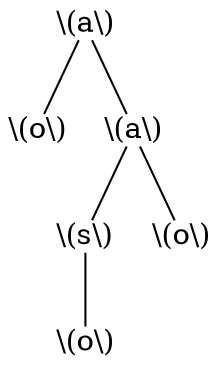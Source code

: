graph {
	0 [label="\\(a\\)" shape=plain]
	1 [label="\\(o\\)" shape=plain]
	0 -- 1
	2 [label="\\(a\\)" shape=plain]
	0 -- 2
	3 [label="\\(s\\)" shape=plain]
	2 -- 3
	4 [label="\\(o\\)" shape=plain]
	3 -- 4
	5 [label="\\(o\\)" shape=plain]
	2 -- 5
}
